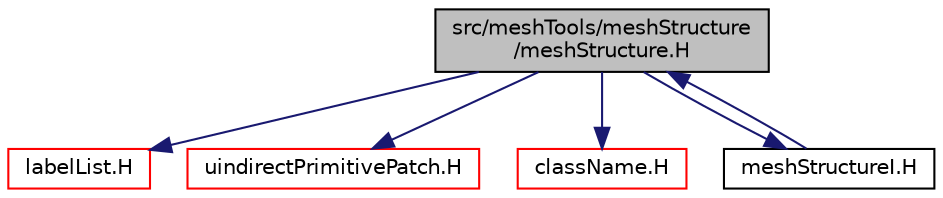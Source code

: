digraph "src/meshTools/meshStructure/meshStructure.H"
{
  bgcolor="transparent";
  edge [fontname="Helvetica",fontsize="10",labelfontname="Helvetica",labelfontsize="10"];
  node [fontname="Helvetica",fontsize="10",shape=record];
  Node1 [label="src/meshTools/meshStructure\l/meshStructure.H",height=0.2,width=0.4,color="black", fillcolor="grey75", style="filled", fontcolor="black"];
  Node1 -> Node2 [color="midnightblue",fontsize="10",style="solid",fontname="Helvetica"];
  Node2 [label="labelList.H",height=0.2,width=0.4,color="red",URL="$a08908.html"];
  Node1 -> Node3 [color="midnightblue",fontsize="10",style="solid",fontname="Helvetica"];
  Node3 [label="uindirectPrimitivePatch.H",height=0.2,width=0.4,color="red",URL="$a08781.html"];
  Node1 -> Node4 [color="midnightblue",fontsize="10",style="solid",fontname="Helvetica"];
  Node4 [label="className.H",height=0.2,width=0.4,color="red",URL="$a07887.html",tooltip="Macro definitions for declaring ClassName(), NamespaceName(), etc. "];
  Node1 -> Node5 [color="midnightblue",fontsize="10",style="solid",fontname="Helvetica"];
  Node5 [label="meshStructureI.H",height=0.2,width=0.4,color="black",URL="$a07324.html"];
  Node5 -> Node1 [color="midnightblue",fontsize="10",style="solid",fontname="Helvetica"];
}
